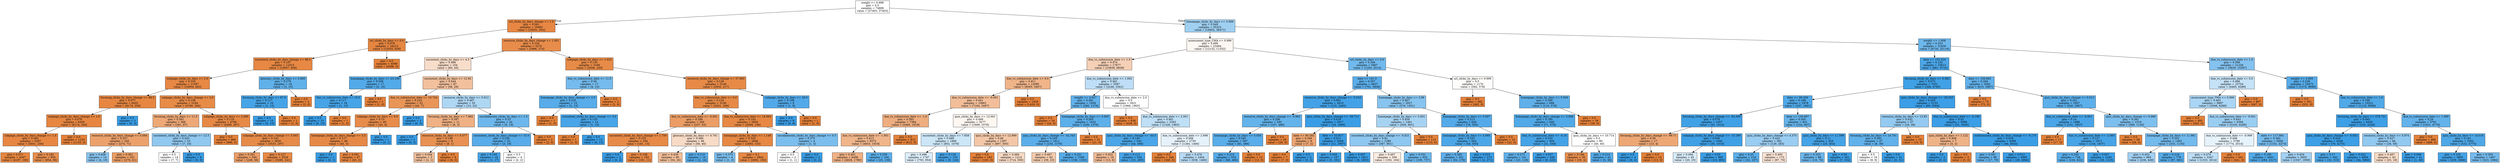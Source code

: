 digraph Tree {
node [shape=box, style="filled", color="black"] ;
0 [label="weight <= 0.998\ngini = 0.5\nsamples = 74806\nvalue = [37403, 37403]", fillcolor="#e5813900"] ;
1 [label="url_clicks_by_days_change <= 1.0\ngini = 0.091\nsamples = 19483\nvalue = [18551, 932]", fillcolor="#e58139f2"] ;
0 -> 1 [labeldistance=2.5, labelangle=45, headlabel="True"] ;
2 [label="url_clicks_by_days <= 0.0\ngini = 0.078\nsamples = 16213\nvalue = [15555, 658]", fillcolor="#e58139f4"] ;
1 -> 2 ;
3 [label="oucontent_clicks_by_days_change <= 98.5\ngini = 0.107\nsamples = 11615\nvalue = [10957, 658]", fillcolor="#e58139f0"] ;
2 -> 3 ;
4 [label="subpage_clicks_by_days <= 2.0\ngini = 0.105\nsamples = 11597\nvalue = [10954, 643]", fillcolor="#e58139f0"] ;
3 -> 4 ;
5 [label="forumng_clicks_by_days_change <= 88.5\ngini = 0.077\nsamples = 6433\nvalue = [6174, 259]", fillcolor="#e58139f4"] ;
4 -> 5 ;
6 [label="subpage_clicks_by_days_change <= 1.0\ngini = 0.076\nsamples = 6430\nvalue = [6174, 256]", fillcolor="#e58139f4"] ;
5 -> 6 ;
7 [label="subpage_clicks_by_days_change <= 1.0\ngini = 0.092\nsamples = 5297\nvalue = [5041, 256]", fillcolor="#e58139f2"] ;
6 -> 7 ;
8 [label="gini = 0.071\nsamples = 4347\nvalue = [4187, 160]", fillcolor="#e58139f5"] ;
7 -> 8 ;
9 [label="gini = 0.182\nsamples = 950\nvalue = [854, 96]", fillcolor="#e58139e2"] ;
7 -> 9 ;
10 [label="gini = 0.0\nsamples = 1133\nvalue = [1133, 0]", fillcolor="#e58139ff"] ;
6 -> 10 ;
11 [label="gini = 0.0\nsamples = 3\nvalue = [0, 3]", fillcolor="#399de5ff"] ;
5 -> 11 ;
12 [label="subpage_clicks_by_days_change <= 2.0\ngini = 0.138\nsamples = 5164\nvalue = [4780, 384]", fillcolor="#e58139eb"] ;
4 -> 12 ;
13 [label="forumng_clicks_by_days <= 11.5\ngini = 0.361\nsamples = 368\nvalue = [281, 87]", fillcolor="#e58139b0"] ;
12 -> 13 ;
14 [label="resource_clicks_by_days_change <= 0.064\ngini = 0.327\nsamples = 345\nvalue = [274, 71]", fillcolor="#e58139bd"] ;
13 -> 14 ;
15 [label="gini = 0.408\nsamples = 14\nvalue = [4, 10]", fillcolor="#399de599"] ;
14 -> 15 ;
16 [label="gini = 0.301\nsamples = 331\nvalue = [270, 61]", fillcolor="#e58139c5"] ;
14 -> 16 ;
17 [label="oucontent_clicks_by_days_change <= 12.5\ngini = 0.423\nsamples = 23\nvalue = [7, 16]", fillcolor="#399de58f"] ;
13 -> 17 ;
18 [label="gini = 0.5\nsamples = 14\nvalue = [7, 7]", fillcolor="#e5813900"] ;
17 -> 18 ;
19 [label="gini = 0.0\nsamples = 9\nvalue = [0, 9]", fillcolor="#399de5ff"] ;
17 -> 19 ;
20 [label="subpage_clicks_by_days <= 2.999\ngini = 0.116\nsamples = 4796\nvalue = [4499, 297]", fillcolor="#e58139ee"] ;
12 -> 20 ;
21 [label="gini = 0.0\nsamples = 966\nvalue = [966, 0]", fillcolor="#e58139ff"] ;
20 -> 21 ;
22 [label="subpage_clicks_by_days_change <= 3.003\ngini = 0.143\nsamples = 3830\nvalue = [3533, 297]", fillcolor="#e58139ea"] ;
20 -> 22 ;
23 [label="gini = 0.301\nsamples = 304\nvalue = [248, 56]", fillcolor="#e58139c5"] ;
22 -> 23 ;
24 [label="gini = 0.127\nsamples = 3526\nvalue = [3285, 241]", fillcolor="#e58139ec"] ;
22 -> 24 ;
25 [label="glossary_clicks_by_days <= 0.985\ngini = 0.278\nsamples = 18\nvalue = [3, 15]", fillcolor="#399de5cc"] ;
3 -> 25 ;
26 [label="forumng_clicks_by_days <= 67.0\ngini = 0.117\nsamples = 16\nvalue = [1, 15]", fillcolor="#399de5ee"] ;
25 -> 26 ;
27 [label="gini = 0.0\nsamples = 15\nvalue = [0, 15]", fillcolor="#399de5ff"] ;
26 -> 27 ;
28 [label="gini = 0.0\nsamples = 1\nvalue = [1, 0]", fillcolor="#e58139ff"] ;
26 -> 28 ;
29 [label="gini = 0.0\nsamples = 2\nvalue = [2, 0]", fillcolor="#e58139ff"] ;
25 -> 29 ;
30 [label="gini = 0.0\nsamples = 4598\nvalue = [4598, 0]", fillcolor="#e58139ff"] ;
2 -> 30 ;
31 [label="resource_clicks_by_days_change <= 1.001\ngini = 0.154\nsamples = 3270\nvalue = [2996, 274]", fillcolor="#e58139e8"] ;
1 -> 31 ;
32 [label="oucontent_clicks_by_days <= 4.5\ngini = 0.488\nsamples = 104\nvalue = [60, 44]", fillcolor="#e5813944"] ;
31 -> 32 ;
33 [label="homepage_clicks_by_days <= 23.109\ngini = 0.208\nsamples = 17\nvalue = [2, 15]", fillcolor="#399de5dd"] ;
32 -> 33 ;
34 [label="due_vs_submission_date <= 15.0\ngini = 0.117\nsamples = 16\nvalue = [1, 15]", fillcolor="#399de5ee"] ;
33 -> 34 ;
35 [label="gini = 0.0\nsamples = 15\nvalue = [0, 15]", fillcolor="#399de5ff"] ;
34 -> 35 ;
36 [label="gini = 0.0\nsamples = 1\nvalue = [1, 0]", fillcolor="#e58139ff"] ;
34 -> 36 ;
37 [label="gini = 0.0\nsamples = 1\nvalue = [1, 0]", fillcolor="#e58139ff"] ;
33 -> 37 ;
38 [label="oucontent_clicks_by_days <= 12.94\ngini = 0.444\nsamples = 87\nvalue = [58, 29]", fillcolor="#e581397f"] ;
32 -> 38 ;
39 [label="due_vs_submission_date <= 10.744\ngini = 0.233\nsamples = 52\nvalue = [45, 7]", fillcolor="#e58139d7"] ;
38 -> 39 ;
40 [label="subpage_clicks_by_days <= 9.0\ngini = 0.15\nsamples = 49\nvalue = [45, 4]", fillcolor="#e58139e8"] ;
39 -> 40 ;
41 [label="homepage_clicks_by_days_change <= 3.5\ngini = 0.117\nsamples = 48\nvalue = [45, 3]", fillcolor="#e58139ee"] ;
40 -> 41 ;
42 [label="gini = 0.0\nsamples = 1\nvalue = [0, 1]", fillcolor="#399de5ff"] ;
41 -> 42 ;
43 [label="gini = 0.081\nsamples = 47\nvalue = [45, 2]", fillcolor="#e58139f4"] ;
41 -> 43 ;
44 [label="gini = 0.0\nsamples = 1\nvalue = [0, 1]", fillcolor="#399de5ff"] ;
40 -> 44 ;
45 [label="gini = 0.0\nsamples = 3\nvalue = [0, 3]", fillcolor="#399de5ff"] ;
39 -> 45 ;
46 [label="resource_clicks_by_days <= 0.912\ngini = 0.467\nsamples = 35\nvalue = [13, 22]", fillcolor="#399de568"] ;
38 -> 46 ;
47 [label="forumng_clicks_by_days <= 7.882\ngini = 0.397\nsamples = 11\nvalue = [8, 3]", fillcolor="#e581399f"] ;
46 -> 47 ;
48 [label="gini = 0.0\nsamples = 2\nvalue = [0, 2]", fillcolor="#399de5ff"] ;
47 -> 48 ;
49 [label="resource_clicks_by_days <= 0.077\ngini = 0.198\nsamples = 9\nvalue = [8, 1]", fillcolor="#e58139df"] ;
47 -> 49 ;
50 [label="gini = 0.444\nsamples = 3\nvalue = [2, 1]", fillcolor="#e581397f"] ;
49 -> 50 ;
51 [label="gini = 0.0\nsamples = 6\nvalue = [6, 0]", fillcolor="#e58139ff"] ;
49 -> 51 ;
52 [label="oucollaborate_clicks_by_days <= 1.5\ngini = 0.33\nsamples = 24\nvalue = [5, 19]", fillcolor="#399de5bc"] ;
46 -> 52 ;
53 [label="oucontent_clicks_by_days_change <= 33.0\ngini = 0.236\nsamples = 22\nvalue = [3, 19]", fillcolor="#399de5d7"] ;
52 -> 53 ;
54 [label="gini = 0.105\nsamples = 18\nvalue = [1, 17]", fillcolor="#399de5f0"] ;
53 -> 54 ;
55 [label="gini = 0.5\nsamples = 4\nvalue = [2, 2]", fillcolor="#e5813900"] ;
53 -> 55 ;
56 [label="gini = 0.0\nsamples = 2\nvalue = [2, 0]", fillcolor="#e58139ff"] ;
52 -> 56 ;
57 [label="subpage_clicks_by_days <= 1.022\ngini = 0.135\nsamples = 3166\nvalue = [2936, 230]", fillcolor="#e58139eb"] ;
31 -> 57 ;
58 [label="due_vs_submission_date <= 11.5\ngini = 0.36\nsamples = 17\nvalue = [4, 13]", fillcolor="#399de5b1"] ;
57 -> 58 ;
59 [label="homepage_clicks_by_days_change <= 2.0\ngini = 0.231\nsamples = 15\nvalue = [2, 13]", fillcolor="#399de5d8"] ;
58 -> 59 ;
60 [label="gini = 0.0\nsamples = 1\nvalue = [1, 0]", fillcolor="#e58139ff"] ;
59 -> 60 ;
61 [label="oucontent_clicks_by_days_change <= 3.0\ngini = 0.133\nsamples = 14\nvalue = [1, 13]", fillcolor="#399de5eb"] ;
59 -> 61 ;
62 [label="gini = 0.0\nsamples = 1\nvalue = [1, 0]", fillcolor="#e58139ff"] ;
61 -> 62 ;
63 [label="gini = 0.0\nsamples = 13\nvalue = [0, 13]", fillcolor="#399de5ff"] ;
61 -> 63 ;
64 [label="gini = 0.0\nsamples = 2\nvalue = [2, 0]", fillcolor="#e58139ff"] ;
58 -> 64 ;
65 [label="resource_clicks_by_days_change <= 37.965\ngini = 0.128\nsamples = 3149\nvalue = [2932, 217]", fillcolor="#e58139ec"] ;
57 -> 65 ;
66 [label="due_vs_submission_date <= 0.0\ngini = 0.124\nsamples = 3140\nvalue = [2931, 209]", fillcolor="#e58139ed"] ;
65 -> 66 ;
67 [label="due_vs_submission_date <= -0.001\ngini = 0.299\nsamples = 290\nvalue = [237, 53]", fillcolor="#e58139c6"] ;
66 -> 67 ;
68 [label="oucontent_clicks_by_days_change <= 1.759\ngini = 0.125\nsamples = 194\nvalue = [181, 13]", fillcolor="#e58139ed"] ;
67 -> 68 ;
69 [label="gini = 0.0\nsamples = 2\nvalue = [0, 2]", fillcolor="#399de5ff"] ;
68 -> 69 ;
70 [label="gini = 0.108\nsamples = 192\nvalue = [181, 11]", fillcolor="#e58139f0"] ;
68 -> 70 ;
71 [label="glossary_clicks_by_days <= 0.761\ngini = 0.486\nsamples = 96\nvalue = [56, 40]", fillcolor="#e5813949"] ;
67 -> 71 ;
72 [label="gini = 0.439\nsamples = 80\nvalue = [54, 26]", fillcolor="#e5813984"] ;
71 -> 72 ;
73 [label="gini = 0.219\nsamples = 16\nvalue = [2, 14]", fillcolor="#399de5db"] ;
71 -> 73 ;
74 [label="due_vs_submission_date <= 18.984\ngini = 0.103\nsamples = 2850\nvalue = [2694, 156]", fillcolor="#e58139f0"] ;
66 -> 74 ;
75 [label="homepage_clicks_by_days <= 1.148\ngini = 0.102\nsamples = 2846\nvalue = [2693, 153]", fillcolor="#e58139f1"] ;
74 -> 75 ;
76 [label="gini = 0.375\nsamples = 4\nvalue = [1, 3]", fillcolor="#399de5aa"] ;
75 -> 76 ;
77 [label="gini = 0.1\nsamples = 2842\nvalue = [2692, 150]", fillcolor="#e58139f1"] ;
75 -> 77 ;
78 [label="oucollaborate_clicks_by_days_change <= 0.5\ngini = 0.375\nsamples = 4\nvalue = [1, 3]", fillcolor="#399de5aa"] ;
74 -> 78 ;
79 [label="gini = 0.5\nsamples = 2\nvalue = [1, 1]", fillcolor="#e5813900"] ;
78 -> 79 ;
80 [label="gini = 0.0\nsamples = 2\nvalue = [0, 2]", fillcolor="#399de5ff"] ;
78 -> 80 ;
81 [label="subpage_clicks_by_days <= 28.0\ngini = 0.198\nsamples = 9\nvalue = [1, 8]", fillcolor="#399de5df"] ;
65 -> 81 ;
82 [label="gini = 0.0\nsamples = 8\nvalue = [0, 8]", fillcolor="#399de5ff"] ;
81 -> 82 ;
83 [label="gini = 0.0\nsamples = 1\nvalue = [1, 0]", fillcolor="#e58139ff"] ;
81 -> 83 ;
84 [label="homepage_clicks_by_days <= 5.999\ngini = 0.449\nsamples = 55323\nvalue = [18852, 36471]", fillcolor="#399de57b"] ;
0 -> 84 [labeldistance=2.5, labelangle=-45, headlabel="False"] ;
85 [label="assessment_type_CMA <= 0.996\ngini = 0.499\nsamples = 23484\nvalue = [12132, 11352]", fillcolor="#e5813910"] ;
84 -> 85 ;
86 [label="due_vs_submission_date <= 1.0\ngini = 0.474\nsamples = 17677\nvalue = [10839, 6838]", fillcolor="#e581395e"] ;
85 -> 86 ;
87 [label="due_vs_submission_date <= 0.0\ngini = 0.411\nsamples = 12090\nvalue = [8593, 3497]", fillcolor="#e5813997"] ;
86 -> 87 ;
88 [label="due_vs_submission_date <= -0.001\ngini = 0.441\nsamples = 10661\nvalue = [7164, 3497]", fillcolor="#e5813983"] ;
87 -> 88 ;
89 [label="due_vs_submission_date <= -1.0\ngini = 0.385\nsamples = 7384\nvalue = [5465, 1919]", fillcolor="#e58139a5"] ;
88 -> 89 ;
90 [label="due_vs_submission_date <= -1.001\ngini = 0.413\nsamples = 6572\nvalue = [4653, 1919]", fillcolor="#e5813996"] ;
89 -> 90 ;
91 [label="gini = 0.401\nsamples = 6408\nvalue = [4628, 1780]", fillcolor="#e581399d"] ;
90 -> 91 ;
92 [label="gini = 0.258\nsamples = 164\nvalue = [25, 139]", fillcolor="#399de5d1"] ;
90 -> 92 ;
93 [label="gini = 0.0\nsamples = 812\nvalue = [812, 0]", fillcolor="#e58139ff"] ;
89 -> 93 ;
94 [label="quiz_clicks_by_days <= 12.001\ngini = 0.499\nsamples = 3277\nvalue = [1699, 1578]", fillcolor="#e5813912"] ;
88 -> 94 ;
95 [label="oucontent_clicks_by_days <= 7.858\ngini = 0.489\nsamples = 1880\nvalue = [802, 1078]", fillcolor="#399de541"] ;
94 -> 95 ;
96 [label="gini = 0.496\nsamples = 1747\nvalue = [793, 954]", fillcolor="#399de52b"] ;
95 -> 96 ;
97 [label="gini = 0.126\nsamples = 133\nvalue = [9, 124]", fillcolor="#399de5ec"] ;
95 -> 97 ;
98 [label="quiz_clicks_by_days <= 12.999\ngini = 0.46\nsamples = 1397\nvalue = [897, 500]", fillcolor="#e5813971"] ;
94 -> 98 ;
99 [label="gini = 0.0\nsamples = 183\nvalue = [183, 0]", fillcolor="#e58139ff"] ;
98 -> 99 ;
100 [label="gini = 0.484\nsamples = 1214\nvalue = [714, 500]", fillcolor="#e581394c"] ;
98 -> 100 ;
101 [label="gini = 0.0\nsamples = 1429\nvalue = [1429, 0]", fillcolor="#e58139ff"] ;
87 -> 101 ;
102 [label="due_vs_submission_date <= 1.002\ngini = 0.481\nsamples = 5587\nvalue = [2246, 3341]", fillcolor="#399de554"] ;
86 -> 102 ;
103 [label="weight <= 4.957\ngini = 0.281\nsamples = 1656\nvalue = [280, 1376]", fillcolor="#399de5cb"] ;
102 -> 103 ;
104 [label="gini = 0.0\nsamples = 24\nvalue = [24, 0]", fillcolor="#e58139ff"] ;
103 -> 104 ;
105 [label="homepage_clicks_by_days <= 5.005\ngini = 0.265\nsamples = 1632\nvalue = [256, 1376]", fillcolor="#399de5d0"] ;
103 -> 105 ;
106 [label="quiz_clicks_by_days_change <= -42.343\ngini = 0.249\nsamples = 1611\nvalue = [235, 1376]", fillcolor="#399de5d3"] ;
105 -> 106 ;
107 [label="gini = 0.467\nsamples = 62\nvalue = [39, 23]", fillcolor="#e5813969"] ;
106 -> 107 ;
108 [label="gini = 0.221\nsamples = 1549\nvalue = [196, 1353]", fillcolor="#399de5da"] ;
106 -> 108 ;
109 [label="gini = 0.0\nsamples = 21\nvalue = [21, 0]", fillcolor="#e58139ff"] ;
105 -> 109 ;
110 [label="due_vs_submission_date <= 2.0\ngini = 0.5\nsamples = 3931\nvalue = [1966, 1965]", fillcolor="#e5813900"] ;
102 -> 110 ;
111 [label="gini = 0.0\nsamples = 638\nvalue = [638, 0]", fillcolor="#e58139ff"] ;
110 -> 111 ;
112 [label="due_vs_submission_date <= 2.001\ngini = 0.481\nsamples = 3293\nvalue = [1328, 1965]", fillcolor="#399de553"] ;
110 -> 112 ;
113 [label="quiz_clicks_by_days_change <= -44.0\ngini = 0.149\nsamples = 543\nvalue = [44, 499]", fillcolor="#399de5e9"] ;
112 -> 113 ;
114 [label="gini = 0.432\nsamples = 19\nvalue = [13, 6]", fillcolor="#e5813989"] ;
113 -> 114 ;
115 [label="gini = 0.111\nsamples = 524\nvalue = [31, 493]", fillcolor="#399de5ef"] ;
113 -> 115 ;
116 [label="due_vs_submission_date <= 2.998\ngini = 0.498\nsamples = 2750\nvalue = [1284, 1466]", fillcolor="#399de520"] ;
112 -> 116 ;
117 [label="gini = 0.0\nsamples = 346\nvalue = [346, 0]", fillcolor="#e58139ff"] ;
116 -> 117 ;
118 [label="gini = 0.476\nsamples = 2404\nvalue = [938, 1466]", fillcolor="#399de55c"] ;
116 -> 118 ;
119 [label="url_clicks_by_days <= 0.0\ngini = 0.346\nsamples = 5807\nvalue = [1293, 4514]", fillcolor="#399de5b6"] ;
85 -> 119 ;
120 [label="date <= 141.5\ngini = 0.257\nsamples = 4637\nvalue = [701, 3936]", fillcolor="#399de5d2"] ;
119 -> 120 ;
121 [label="resource_clicks_by_days_change <= -0.016\ngini = 0.091\nsamples = 2610\nvalue = [125, 2485]", fillcolor="#399de5f2"] ;
120 -> 121 ;
122 [label="resource_clicks_by_days_change <= -0.992\ngini = 0.296\nsamples = 593\nvalue = [107, 486]", fillcolor="#399de5c7"] ;
121 -> 122 ;
123 [label="homepage_clicks_by_days <= 5.054\ngini = 0.245\nsamples = 567\nvalue = [81, 486]", fillcolor="#399de5d4"] ;
122 -> 123 ;
124 [label="gini = 0.215\nsamples = 554\nvalue = [68, 486]", fillcolor="#399de5db"] ;
123 -> 124 ;
125 [label="gini = 0.0\nsamples = 13\nvalue = [13, 0]", fillcolor="#e58139ff"] ;
123 -> 125 ;
126 [label="gini = 0.0\nsamples = 26\nvalue = [26, 0]", fillcolor="#e58139ff"] ;
122 -> 126 ;
127 [label="quiz_clicks_by_days_change <= -39.711\ngini = 0.018\nsamples = 2017\nvalue = [18, 1999]", fillcolor="#399de5fd"] ;
121 -> 127 ;
128 [label="date <= 90.392\ngini = 0.346\nsamples = 9\nvalue = [7, 2]", fillcolor="#e58139b6"] ;
127 -> 128 ;
129 [label="gini = 0.0\nsamples = 7\nvalue = [7, 0]", fillcolor="#e58139ff"] ;
128 -> 129 ;
130 [label="gini = 0.0\nsamples = 2\nvalue = [0, 2]", fillcolor="#399de5ff"] ;
128 -> 130 ;
131 [label="date <= 53.817\ngini = 0.011\nsamples = 2008\nvalue = [11, 1997]", fillcolor="#399de5fe"] ;
127 -> 131 ;
132 [label="gini = 0.049\nsamples = 197\nvalue = [5, 192]", fillcolor="#399de5f8"] ;
131 -> 132 ;
133 [label="gini = 0.007\nsamples = 1811\nvalue = [6, 1805]", fillcolor="#399de5fe"] ;
131 -> 133 ;
134 [label="homepage_clicks_by_days <= 3.99\ngini = 0.407\nsamples = 2027\nvalue = [576, 1451]", fillcolor="#399de59a"] ;
120 -> 134 ;
135 [label="homepage_clicks_by_days <= 3.001\ngini = 0.459\nsamples = 1401\nvalue = [500, 901]", fillcolor="#399de571"] ;
134 -> 135 ;
136 [label="oucontent_clicks_by_days_change <= -0.021\ngini = 0.42\nsamples = 1288\nvalue = [387, 901]", fillcolor="#399de591"] ;
135 -> 136 ;
137 [label="gini = 0.497\nsamples = 356\nvalue = [192, 164]", fillcolor="#e5813925"] ;
136 -> 137 ;
138 [label="gini = 0.331\nsamples = 932\nvalue = [195, 737]", fillcolor="#399de5bc"] ;
136 -> 138 ;
139 [label="gini = 0.0\nsamples = 113\nvalue = [113, 0]", fillcolor="#e58139ff"] ;
135 -> 139 ;
140 [label="homepage_clicks_by_days <= 5.007\ngini = 0.213\nsamples = 626\nvalue = [76, 550]", fillcolor="#399de5dc"] ;
134 -> 140 ;
141 [label="homepage_clicks_by_days <= 4.995\ngini = 0.163\nsamples = 604\nvalue = [54, 550]", fillcolor="#399de5e6"] ;
140 -> 141 ;
142 [label="gini = 0.265\nsamples = 331\nvalue = [52, 279]", fillcolor="#399de5cf"] ;
141 -> 142 ;
143 [label="gini = 0.015\nsamples = 273\nvalue = [2, 271]", fillcolor="#399de5fd"] ;
141 -> 143 ;
144 [label="gini = 0.0\nsamples = 22\nvalue = [22, 0]", fillcolor="#e58139ff"] ;
140 -> 144 ;
145 [label="url_clicks_by_days <= 0.999\ngini = 0.5\nsamples = 1170\nvalue = [592, 578]", fillcolor="#e5813906"] ;
119 -> 145 ;
146 [label="gini = 0.0\nsamples = 482\nvalue = [482, 0]", fillcolor="#e58139ff"] ;
145 -> 146 ;
147 [label="homepage_clicks_by_days <= 5.006\ngini = 0.269\nsamples = 688\nvalue = [110, 578]", fillcolor="#399de5ce"] ;
145 -> 147 ;
148 [label="homepage_clicks_by_days_change <= 3.008\ngini = 0.195\nsamples = 649\nvalue = [71, 578]", fillcolor="#399de5e0"] ;
147 -> 148 ;
149 [label="due_vs_submission_date <= -4.18\ngini = 0.103\nsamples = 569\nvalue = [31, 538]", fillcolor="#399de5f0"] ;
148 -> 149 ;
150 [label="gini = 0.273\nsamples = 141\nvalue = [23, 118]", fillcolor="#399de5cd"] ;
149 -> 150 ;
151 [label="gini = 0.037\nsamples = 428\nvalue = [8, 420]", fillcolor="#399de5fa"] ;
149 -> 151 ;
152 [label="quiz_clicks_by_days <= 10.714\ngini = 0.5\nsamples = 80\nvalue = [40, 40]", fillcolor="#e5813900"] ;
148 -> 152 ;
153 [label="gini = 0.184\nsamples = 39\nvalue = [35, 4]", fillcolor="#e58139e2"] ;
152 -> 153 ;
154 [label="gini = 0.214\nsamples = 41\nvalue = [5, 36]", fillcolor="#399de5dc"] ;
152 -> 154 ;
155 [label="gini = 0.0\nsamples = 39\nvalue = [39, 0]", fillcolor="#e58139ff"] ;
147 -> 155 ;
156 [label="weight <= 1.008\ngini = 0.333\nsamples = 31839\nvalue = [6720, 25119]", fillcolor="#399de5bb"] ;
84 -> 156 ;
157 [label="date <= 152.024\ngini = 0.152\nsamples = 10613\nvalue = [881, 9732]", fillcolor="#399de5e8"] ;
156 -> 157 ;
158 [label="forumng_clicks_by_days <= 5.982\ngini = 0.073\nsamples = 7031\nvalue = [266, 6765]", fillcolor="#399de5f5"] ;
157 -> 158 ;
159 [label="date <= 99.456\ngini = 0.188\nsamples = 1878\nvalue = [197, 1681]", fillcolor="#399de5e1"] ;
158 -> 159 ;
160 [label="forumng_clicks_by_days_change <= -82.056\ngini = 0.078\nsamples = 1057\nvalue = [43, 1014]", fillcolor="#399de5f4"] ;
159 -> 160 ;
161 [label="forumng_clicks_by_days_change <= -99.71\ngini = 0.36\nsamples = 17\nvalue = [13, 4]", fillcolor="#e58139b1"] ;
160 -> 161 ;
162 [label="gini = 0.0\nsamples = 4\nvalue = [0, 4]", fillcolor="#399de5ff"] ;
161 -> 162 ;
163 [label="gini = 0.0\nsamples = 13\nvalue = [13, 0]", fillcolor="#e58139ff"] ;
161 -> 163 ;
164 [label="subpage_clicks_by_days_change <= -13.189\ngini = 0.056\nsamples = 1040\nvalue = [30, 1010]", fillcolor="#399de5f7"] ;
160 -> 164 ;
165 [label="gini = 0.494\nsamples = 45\nvalue = [20, 25]", fillcolor="#399de533"] ;
164 -> 165 ;
166 [label="gini = 0.02\nsamples = 995\nvalue = [10, 985]", fillcolor="#399de5fc"] ;
164 -> 166 ;
167 [label="date <= 130.697\ngini = 0.305\nsamples = 821\nvalue = [154, 667]", fillcolor="#399de5c4"] ;
159 -> 167 ;
168 [label="quiz_clicks_by_days_change <= 4.375\ngini = 0.442\nsamples = 392\nvalue = [129, 263]", fillcolor="#399de582"] ;
167 -> 168 ;
169 [label="gini = 0.25\nsamples = 219\nvalue = [32, 187]", fillcolor="#399de5d3"] ;
168 -> 169 ;
170 [label="gini = 0.493\nsamples = 173\nvalue = [97, 76]", fillcolor="#e5813937"] ;
168 -> 170 ;
171 [label="quiz_clicks_by_days <= 11.599\ngini = 0.11\nsamples = 429\nvalue = [25, 404]", fillcolor="#399de5ef"] ;
167 -> 171 ;
172 [label="gini = 0.325\nsamples = 88\nvalue = [18, 70]", fillcolor="#399de5bd"] ;
171 -> 172 ;
173 [label="gini = 0.04\nsamples = 341\nvalue = [7, 334]", fillcolor="#399de5fa"] ;
171 -> 173 ;
174 [label="quiz_clicks_by_days_change <= -28.025\ngini = 0.026\nsamples = 5153\nvalue = [69, 5084]", fillcolor="#399de5fc"] ;
158 -> 174 ;
175 [label="resource_clicks_by_days <= 13.83\ngini = 0.432\nsamples = 57\nvalue = [18, 39]", fillcolor="#399de589"] ;
174 -> 175 ;
176 [label="forumng_clicks_by_days <= 14.701\ngini = 0.282\nsamples = 47\nvalue = [8, 39]", fillcolor="#399de5cb"] ;
175 -> 176 ;
177 [label="gini = 0.5\nsamples = 16\nvalue = [8, 8]", fillcolor="#e5813900"] ;
176 -> 177 ;
178 [label="gini = 0.0\nsamples = 31\nvalue = [0, 31]", fillcolor="#399de5ff"] ;
176 -> 178 ;
179 [label="gini = 0.0\nsamples = 10\nvalue = [10, 0]", fillcolor="#e58139ff"] ;
175 -> 179 ;
180 [label="due_vs_submission_date <= -6.189\ngini = 0.02\nsamples = 5096\nvalue = [51, 5045]", fillcolor="#399de5fc"] ;
174 -> 180 ;
181 [label="quiz_clicks_by_days <= 1.122\ngini = 0.408\nsamples = 7\nvalue = [5, 2]", fillcolor="#e5813999"] ;
180 -> 181 ;
182 [label="gini = 0.0\nsamples = 2\nvalue = [0, 2]", fillcolor="#399de5ff"] ;
181 -> 182 ;
183 [label="gini = 0.0\nsamples = 5\nvalue = [5, 0]", fillcolor="#e58139ff"] ;
181 -> 183 ;
184 [label="ouelluminate_clicks_by_days_change <= -0.174\ngini = 0.018\nsamples = 5089\nvalue = [46, 5043]", fillcolor="#399de5fd"] ;
180 -> 184 ;
185 [label="gini = 0.291\nsamples = 96\nvalue = [17, 79]", fillcolor="#399de5c8"] ;
184 -> 185 ;
186 [label="gini = 0.012\nsamples = 4993\nvalue = [29, 4964]", fillcolor="#399de5fe"] ;
184 -> 186 ;
187 [label="date <= 158.893\ngini = 0.284\nsamples = 3582\nvalue = [615, 2967]", fillcolor="#399de5ca"] ;
157 -> 187 ;
188 [label="gini = 0.0\nsamples = 75\nvalue = [75, 0]", fillcolor="#e58139ff"] ;
187 -> 188 ;
189 [label="quiz_clicks_by_days_change <= 0.012\ngini = 0.261\nsamples = 3507\nvalue = [540, 2967]", fillcolor="#399de5d1"] ;
187 -> 189 ;
190 [label="due_vs_submission_date <= -6.001\ngini = 0.14\nsamples = 1988\nvalue = [151, 1837]", fillcolor="#399de5ea"] ;
189 -> 190 ;
191 [label="gini = 0.0\nsamples = 17\nvalue = [17, 0]", fillcolor="#e58139ff"] ;
190 -> 191 ;
192 [label="due_vs_submission_date <= -2.093\ngini = 0.127\nsamples = 1971\nvalue = [134, 1837]", fillcolor="#399de5ec"] ;
190 -> 192 ;
193 [label="gini = 0.245\nsamples = 726\nvalue = [104, 622]", fillcolor="#399de5d4"] ;
192 -> 193 ;
194 [label="gini = 0.047\nsamples = 1245\nvalue = [30, 1215]", fillcolor="#399de5f9"] ;
192 -> 194 ;
195 [label="quiz_clicks_by_days_change <= 0.986\ngini = 0.381\nsamples = 1519\nvalue = [389, 1130]", fillcolor="#399de5a7"] ;
189 -> 195 ;
196 [label="gini = 0.0\nsamples = 56\nvalue = [56, 0]", fillcolor="#e58139ff"] ;
195 -> 196 ;
197 [label="homepage_clicks_by_days <= 11.981\ngini = 0.352\nsamples = 1463\nvalue = [333, 1130]", fillcolor="#399de5b4"] ;
195 -> 197 ;
198 [label="gini = 0.452\nsamples = 685\nvalue = [236, 449]", fillcolor="#399de579"] ;
197 -> 198 ;
199 [label="gini = 0.218\nsamples = 778\nvalue = [97, 681]", fillcolor="#399de5db"] ;
197 -> 199 ;
200 [label="due_vs_submission_date <= 1.0\ngini = 0.399\nsamples = 21226\nvalue = [5839, 15387]", fillcolor="#399de59e"] ;
156 -> 200 ;
201 [label="due_vs_submission_date <= 0.0\ngini = 0.486\nsamples = 10754\nvalue = [4465, 6289]", fillcolor="#399de54a"] ;
200 -> 201 ;
202 [label="assessment_type_TMA <= 0.999\ngini = 0.463\nsamples = 9887\nvalue = [3598, 6289]", fillcolor="#399de56d"] ;
201 -> 202 ;
203 [label="gini = 0.0\nsamples = 493\nvalue = [493, 0]", fillcolor="#e58139ff"] ;
202 -> 203 ;
204 [label="due_vs_submission_date <= -0.001\ngini = 0.443\nsamples = 9394\nvalue = [3105, 6289]", fillcolor="#399de581"] ;
202 -> 204 ;
205 [label="due_vs_submission_date <= -0.999\ngini = 0.498\nsamples = 3788\nvalue = [1774, 2014]", fillcolor="#399de51e"] ;
204 -> 205 ;
206 [label="gini = 0.479\nsamples = 3347\nvalue = [1333, 2014]", fillcolor="#399de556"] ;
205 -> 206 ;
207 [label="gini = 0.0\nsamples = 441\nvalue = [441, 0]", fillcolor="#e58139ff"] ;
205 -> 207 ;
208 [label="date <= 117.064\ngini = 0.362\nsamples = 5606\nvalue = [1331, 4275]", fillcolor="#399de5b0"] ;
204 -> 208 ;
209 [label="gini = 0.195\nsamples = 2601\nvalue = [284, 2317]", fillcolor="#399de5e0"] ;
208 -> 209 ;
210 [label="gini = 0.454\nsamples = 3005\nvalue = [1047, 1958]", fillcolor="#399de577"] ;
208 -> 210 ;
211 [label="gini = 0.0\nsamples = 867\nvalue = [867, 0]", fillcolor="#e58139ff"] ;
201 -> 211 ;
212 [label="weight <= 4.993\ngini = 0.228\nsamples = 10472\nvalue = [1374, 9098]", fillcolor="#399de5d8"] ;
200 -> 212 ;
213 [label="gini = 0.0\nsamples = 251\nvalue = [251, 0]", fillcolor="#e58139ff"] ;
212 -> 213 ;
214 [label="due_vs_submission_date <= 1.0\ngini = 0.196\nsamples = 10221\nvalue = [1123, 9098]", fillcolor="#399de5e0"] ;
212 -> 214 ;
215 [label="forumng_clicks_by_days <= 378.751\ngini = 0.045\nsamples = 4430\nvalue = [102, 4328]", fillcolor="#399de5f9"] ;
214 -> 215 ;
216 [label="quiz_clicks_by_days_change <= -0.052\ngini = 0.034\nsamples = 4346\nvalue = [76, 4270]", fillcolor="#399de5fa"] ;
215 -> 216 ;
217 [label="gini = 0.17\nsamples = 342\nvalue = [32, 310]", fillcolor="#399de5e5"] ;
216 -> 217 ;
218 [label="gini = 0.022\nsamples = 4004\nvalue = [44, 3960]", fillcolor="#399de5fc"] ;
216 -> 218 ;
219 [label="resource_clicks_by_days <= 0.974\ngini = 0.427\nsamples = 84\nvalue = [26, 58]", fillcolor="#399de58d"] ;
215 -> 219 ;
220 [label="gini = 0.487\nsamples = 43\nvalue = [25, 18]", fillcolor="#e5813947"] ;
219 -> 220 ;
221 [label="gini = 0.048\nsamples = 41\nvalue = [1, 40]", fillcolor="#399de5f9"] ;
219 -> 221 ;
222 [label="due_vs_submission_date <= 1.999\ngini = 0.29\nsamples = 5791\nvalue = [1021, 4770]", fillcolor="#399de5c8"] ;
214 -> 222 ;
223 [label="gini = 0.0\nsamples = 489\nvalue = [489, 0]", fillcolor="#e58139ff"] ;
222 -> 223 ;
224 [label="quiz_clicks_by_days <= 14.016\ngini = 0.181\nsamples = 5302\nvalue = [532, 4770]", fillcolor="#399de5e3"] ;
222 -> 224 ;
225 [label="gini = 0.102\nsamples = 3895\nvalue = [209, 3686]", fillcolor="#399de5f1"] ;
224 -> 225 ;
226 [label="gini = 0.354\nsamples = 1407\nvalue = [323, 1084]", fillcolor="#399de5b3"] ;
224 -> 226 ;
}